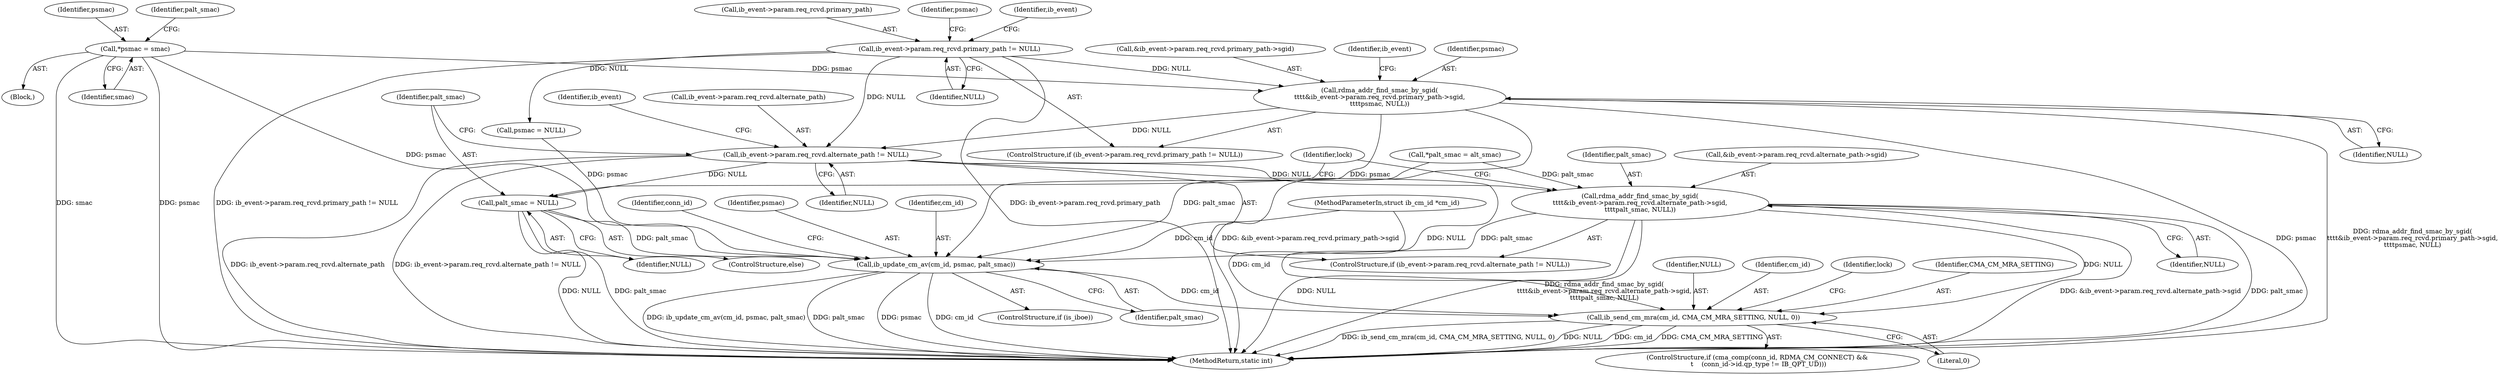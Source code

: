 digraph "0_linux_b2853fd6c2d0f383dbdf7427e263eb576a633867_0@pointer" {
"1000317" [label="(Call,rdma_addr_find_smac_by_sgid(\n\t\t\t\t&ib_event->param.req_rcvd.primary_path->sgid,\n\t\t\t\tpsmac, NULL))"];
"1000115" [label="(Call,*psmac = smac)"];
"1000308" [label="(Call,ib_event->param.req_rcvd.primary_path != NULL)"];
"1000335" [label="(Call,ib_event->param.req_rcvd.alternate_path != NULL)"];
"1000344" [label="(Call,rdma_addr_find_smac_by_sgid(\n\t\t\t\t&ib_event->param.req_rcvd.alternate_path->sgid,\n\t\t\t\tpalt_smac, NULL))"];
"1000366" [label="(Call,ib_update_cm_av(cm_id, psmac, palt_smac))"];
"1000382" [label="(Call,ib_send_cm_mra(cm_id, CMA_CM_MRA_SETTING, NULL, 0))"];
"1000358" [label="(Call,palt_smac = NULL)"];
"1000307" [label="(ControlStructure,if (ib_event->param.req_rcvd.primary_path != NULL))"];
"1000382" [label="(Call,ib_send_cm_mra(cm_id, CMA_CM_MRA_SETTING, NULL, 0))"];
"1000370" [label="(ControlStructure,if (cma_comp(conn_id, RDMA_CM_CONNECT) &&\n \t    (conn_id->id.qp_type != IB_QPT_UD)))"];
"1000385" [label="(Identifier,NULL)"];
"1000355" [label="(Identifier,palt_smac)"];
"1000316" [label="(Identifier,NULL)"];
"1000345" [label="(Call,&ib_event->param.req_rcvd.alternate_path->sgid)"];
"1000334" [label="(ControlStructure,if (ib_event->param.req_rcvd.alternate_path != NULL))"];
"1000335" [label="(Call,ib_event->param.req_rcvd.alternate_path != NULL)"];
"1000367" [label="(Identifier,cm_id)"];
"1000331" [label="(Call,psmac = NULL)"];
"1000386" [label="(Literal,0)"];
"1000360" [label="(Identifier,NULL)"];
"1000332" [label="(Identifier,psmac)"];
"1000373" [label="(Identifier,conn_id)"];
"1000104" [label="(MethodParameterIn,struct ib_cm_id *cm_id)"];
"1000117" [label="(Identifier,smac)"];
"1000323" [label="(Identifier,ib_event)"];
"1000120" [label="(Identifier,palt_smac)"];
"1000369" [label="(Identifier,palt_smac)"];
"1000359" [label="(Identifier,palt_smac)"];
"1000119" [label="(Call,*palt_smac = alt_smac)"];
"1000309" [label="(Call,ib_event->param.req_rcvd.primary_path)"];
"1000308" [label="(Call,ib_event->param.req_rcvd.primary_path != NULL)"];
"1000344" [label="(Call,rdma_addr_find_smac_by_sgid(\n\t\t\t\t&ib_event->param.req_rcvd.alternate_path->sgid,\n\t\t\t\tpalt_smac, NULL))"];
"1000106" [label="(Block,)"];
"1000116" [label="(Identifier,psmac)"];
"1000329" [label="(Identifier,NULL)"];
"1000350" [label="(Identifier,ib_event)"];
"1000115" [label="(Call,*psmac = smac)"];
"1000383" [label="(Identifier,cm_id)"];
"1000358" [label="(Call,palt_smac = NULL)"];
"1000438" [label="(MethodReturn,static int)"];
"1000368" [label="(Identifier,psmac)"];
"1000343" [label="(Identifier,NULL)"];
"1000357" [label="(ControlStructure,else)"];
"1000317" [label="(Call,rdma_addr_find_smac_by_sgid(\n\t\t\t\t&ib_event->param.req_rcvd.primary_path->sgid,\n\t\t\t\tpsmac, NULL))"];
"1000339" [label="(Identifier,ib_event)"];
"1000336" [label="(Call,ib_event->param.req_rcvd.alternate_path)"];
"1000356" [label="(Identifier,NULL)"];
"1000328" [label="(Identifier,psmac)"];
"1000363" [label="(Identifier,lock)"];
"1000389" [label="(Identifier,lock)"];
"1000384" [label="(Identifier,CMA_CM_MRA_SETTING)"];
"1000366" [label="(Call,ib_update_cm_av(cm_id, psmac, palt_smac))"];
"1000318" [label="(Call,&ib_event->param.req_rcvd.primary_path->sgid)"];
"1000364" [label="(ControlStructure,if (is_iboe))"];
"1000317" -> "1000307"  [label="AST: "];
"1000317" -> "1000329"  [label="CFG: "];
"1000318" -> "1000317"  [label="AST: "];
"1000328" -> "1000317"  [label="AST: "];
"1000329" -> "1000317"  [label="AST: "];
"1000339" -> "1000317"  [label="CFG: "];
"1000317" -> "1000438"  [label="DDG: &ib_event->param.req_rcvd.primary_path->sgid"];
"1000317" -> "1000438"  [label="DDG: psmac"];
"1000317" -> "1000438"  [label="DDG: rdma_addr_find_smac_by_sgid(\n\t\t\t\t&ib_event->param.req_rcvd.primary_path->sgid,\n\t\t\t\tpsmac, NULL)"];
"1000115" -> "1000317"  [label="DDG: psmac"];
"1000308" -> "1000317"  [label="DDG: NULL"];
"1000317" -> "1000335"  [label="DDG: NULL"];
"1000317" -> "1000366"  [label="DDG: psmac"];
"1000115" -> "1000106"  [label="AST: "];
"1000115" -> "1000117"  [label="CFG: "];
"1000116" -> "1000115"  [label="AST: "];
"1000117" -> "1000115"  [label="AST: "];
"1000120" -> "1000115"  [label="CFG: "];
"1000115" -> "1000438"  [label="DDG: smac"];
"1000115" -> "1000438"  [label="DDG: psmac"];
"1000115" -> "1000366"  [label="DDG: psmac"];
"1000308" -> "1000307"  [label="AST: "];
"1000308" -> "1000316"  [label="CFG: "];
"1000309" -> "1000308"  [label="AST: "];
"1000316" -> "1000308"  [label="AST: "];
"1000323" -> "1000308"  [label="CFG: "];
"1000332" -> "1000308"  [label="CFG: "];
"1000308" -> "1000438"  [label="DDG: ib_event->param.req_rcvd.primary_path"];
"1000308" -> "1000438"  [label="DDG: ib_event->param.req_rcvd.primary_path != NULL"];
"1000308" -> "1000331"  [label="DDG: NULL"];
"1000308" -> "1000335"  [label="DDG: NULL"];
"1000335" -> "1000334"  [label="AST: "];
"1000335" -> "1000343"  [label="CFG: "];
"1000336" -> "1000335"  [label="AST: "];
"1000343" -> "1000335"  [label="AST: "];
"1000350" -> "1000335"  [label="CFG: "];
"1000359" -> "1000335"  [label="CFG: "];
"1000335" -> "1000438"  [label="DDG: ib_event->param.req_rcvd.alternate_path"];
"1000335" -> "1000438"  [label="DDG: ib_event->param.req_rcvd.alternate_path != NULL"];
"1000335" -> "1000344"  [label="DDG: NULL"];
"1000335" -> "1000358"  [label="DDG: NULL"];
"1000335" -> "1000382"  [label="DDG: NULL"];
"1000344" -> "1000334"  [label="AST: "];
"1000344" -> "1000356"  [label="CFG: "];
"1000345" -> "1000344"  [label="AST: "];
"1000355" -> "1000344"  [label="AST: "];
"1000356" -> "1000344"  [label="AST: "];
"1000363" -> "1000344"  [label="CFG: "];
"1000344" -> "1000438"  [label="DDG: NULL"];
"1000344" -> "1000438"  [label="DDG: rdma_addr_find_smac_by_sgid(\n\t\t\t\t&ib_event->param.req_rcvd.alternate_path->sgid,\n\t\t\t\tpalt_smac, NULL)"];
"1000344" -> "1000438"  [label="DDG: &ib_event->param.req_rcvd.alternate_path->sgid"];
"1000344" -> "1000438"  [label="DDG: palt_smac"];
"1000119" -> "1000344"  [label="DDG: palt_smac"];
"1000344" -> "1000366"  [label="DDG: palt_smac"];
"1000344" -> "1000382"  [label="DDG: NULL"];
"1000366" -> "1000364"  [label="AST: "];
"1000366" -> "1000369"  [label="CFG: "];
"1000367" -> "1000366"  [label="AST: "];
"1000368" -> "1000366"  [label="AST: "];
"1000369" -> "1000366"  [label="AST: "];
"1000373" -> "1000366"  [label="CFG: "];
"1000366" -> "1000438"  [label="DDG: palt_smac"];
"1000366" -> "1000438"  [label="DDG: psmac"];
"1000366" -> "1000438"  [label="DDG: cm_id"];
"1000366" -> "1000438"  [label="DDG: ib_update_cm_av(cm_id, psmac, palt_smac)"];
"1000104" -> "1000366"  [label="DDG: cm_id"];
"1000331" -> "1000366"  [label="DDG: psmac"];
"1000119" -> "1000366"  [label="DDG: palt_smac"];
"1000358" -> "1000366"  [label="DDG: palt_smac"];
"1000366" -> "1000382"  [label="DDG: cm_id"];
"1000382" -> "1000370"  [label="AST: "];
"1000382" -> "1000386"  [label="CFG: "];
"1000383" -> "1000382"  [label="AST: "];
"1000384" -> "1000382"  [label="AST: "];
"1000385" -> "1000382"  [label="AST: "];
"1000386" -> "1000382"  [label="AST: "];
"1000389" -> "1000382"  [label="CFG: "];
"1000382" -> "1000438"  [label="DDG: cm_id"];
"1000382" -> "1000438"  [label="DDG: CMA_CM_MRA_SETTING"];
"1000382" -> "1000438"  [label="DDG: ib_send_cm_mra(cm_id, CMA_CM_MRA_SETTING, NULL, 0)"];
"1000382" -> "1000438"  [label="DDG: NULL"];
"1000104" -> "1000382"  [label="DDG: cm_id"];
"1000358" -> "1000357"  [label="AST: "];
"1000358" -> "1000360"  [label="CFG: "];
"1000359" -> "1000358"  [label="AST: "];
"1000360" -> "1000358"  [label="AST: "];
"1000363" -> "1000358"  [label="CFG: "];
"1000358" -> "1000438"  [label="DDG: NULL"];
"1000358" -> "1000438"  [label="DDG: palt_smac"];
}
